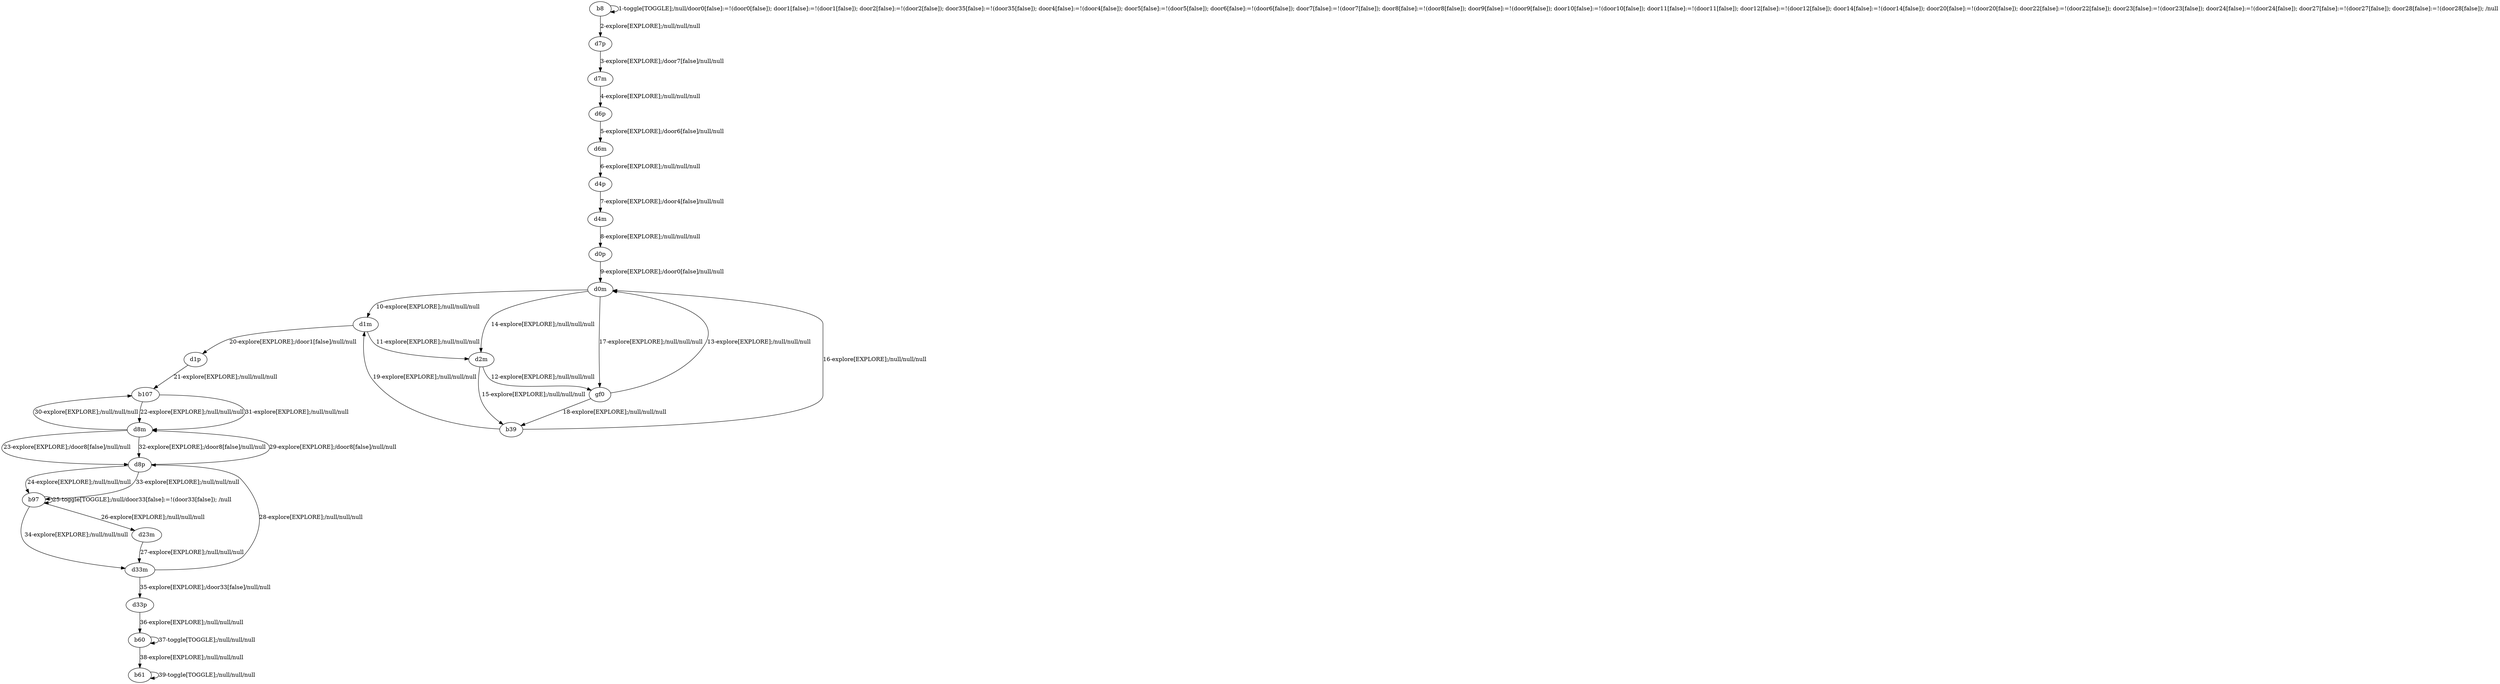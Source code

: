 # Total number of goals covered by this test: 1
# b61 --> b61

digraph g {
"b8" -> "b8" [label = "1-toggle[TOGGLE];/null/door0[false]:=!(door0[false]); door1[false]:=!(door1[false]); door2[false]:=!(door2[false]); door35[false]:=!(door35[false]); door4[false]:=!(door4[false]); door5[false]:=!(door5[false]); door6[false]:=!(door6[false]); door7[false]:=!(door7[false]); door8[false]:=!(door8[false]); door9[false]:=!(door9[false]); door10[false]:=!(door10[false]); door11[false]:=!(door11[false]); door12[false]:=!(door12[false]); door14[false]:=!(door14[false]); door20[false]:=!(door20[false]); door22[false]:=!(door22[false]); door23[false]:=!(door23[false]); door24[false]:=!(door24[false]); door27[false]:=!(door27[false]); door28[false]:=!(door28[false]); /null"];
"b8" -> "d7p" [label = "2-explore[EXPLORE];/null/null/null"];
"d7p" -> "d7m" [label = "3-explore[EXPLORE];/door7[false]/null/null"];
"d7m" -> "d6p" [label = "4-explore[EXPLORE];/null/null/null"];
"d6p" -> "d6m" [label = "5-explore[EXPLORE];/door6[false]/null/null"];
"d6m" -> "d4p" [label = "6-explore[EXPLORE];/null/null/null"];
"d4p" -> "d4m" [label = "7-explore[EXPLORE];/door4[false]/null/null"];
"d4m" -> "d0p" [label = "8-explore[EXPLORE];/null/null/null"];
"d0p" -> "d0m" [label = "9-explore[EXPLORE];/door0[false]/null/null"];
"d0m" -> "d1m" [label = "10-explore[EXPLORE];/null/null/null"];
"d1m" -> "d2m" [label = "11-explore[EXPLORE];/null/null/null"];
"d2m" -> "gf0" [label = "12-explore[EXPLORE];/null/null/null"];
"gf0" -> "d0m" [label = "13-explore[EXPLORE];/null/null/null"];
"d0m" -> "d2m" [label = "14-explore[EXPLORE];/null/null/null"];
"d2m" -> "b39" [label = "15-explore[EXPLORE];/null/null/null"];
"b39" -> "d0m" [label = "16-explore[EXPLORE];/null/null/null"];
"d0m" -> "gf0" [label = "17-explore[EXPLORE];/null/null/null"];
"gf0" -> "b39" [label = "18-explore[EXPLORE];/null/null/null"];
"b39" -> "d1m" [label = "19-explore[EXPLORE];/null/null/null"];
"d1m" -> "d1p" [label = "20-explore[EXPLORE];/door1[false]/null/null"];
"d1p" -> "b107" [label = "21-explore[EXPLORE];/null/null/null"];
"b107" -> "d8m" [label = "22-explore[EXPLORE];/null/null/null"];
"d8m" -> "d8p" [label = "23-explore[EXPLORE];/door8[false]/null/null"];
"d8p" -> "b97" [label = "24-explore[EXPLORE];/null/null/null"];
"b97" -> "b97" [label = "25-toggle[TOGGLE];/null/door33[false]:=!(door33[false]); /null"];
"b97" -> "d23m" [label = "26-explore[EXPLORE];/null/null/null"];
"d23m" -> "d33m" [label = "27-explore[EXPLORE];/null/null/null"];
"d33m" -> "d8p" [label = "28-explore[EXPLORE];/null/null/null"];
"d8p" -> "d8m" [label = "29-explore[EXPLORE];/door8[false]/null/null"];
"d8m" -> "b107" [label = "30-explore[EXPLORE];/null/null/null"];
"b107" -> "d8m" [label = "31-explore[EXPLORE];/null/null/null"];
"d8m" -> "d8p" [label = "32-explore[EXPLORE];/door8[false]/null/null"];
"d8p" -> "b97" [label = "33-explore[EXPLORE];/null/null/null"];
"b97" -> "d33m" [label = "34-explore[EXPLORE];/null/null/null"];
"d33m" -> "d33p" [label = "35-explore[EXPLORE];/door33[false]/null/null"];
"d33p" -> "b60" [label = "36-explore[EXPLORE];/null/null/null"];
"b60" -> "b60" [label = "37-toggle[TOGGLE];/null/null/null"];
"b60" -> "b61" [label = "38-explore[EXPLORE];/null/null/null"];
"b61" -> "b61" [label = "39-toggle[TOGGLE];/null/null/null"];
}
